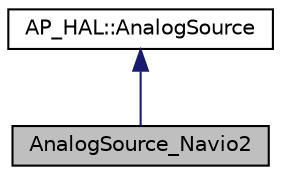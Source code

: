 digraph "AnalogSource_Navio2"
{
 // INTERACTIVE_SVG=YES
  edge [fontname="Helvetica",fontsize="10",labelfontname="Helvetica",labelfontsize="10"];
  node [fontname="Helvetica",fontsize="10",shape=record];
  Node1 [label="AnalogSource_Navio2",height=0.2,width=0.4,color="black", fillcolor="grey75", style="filled", fontcolor="black"];
  Node2 -> Node1 [dir="back",color="midnightblue",fontsize="10",style="solid",fontname="Helvetica"];
  Node2 [label="AP_HAL::AnalogSource",height=0.2,width=0.4,color="black", fillcolor="white", style="filled",URL="$classAP__HAL_1_1AnalogSource.html"];
}
